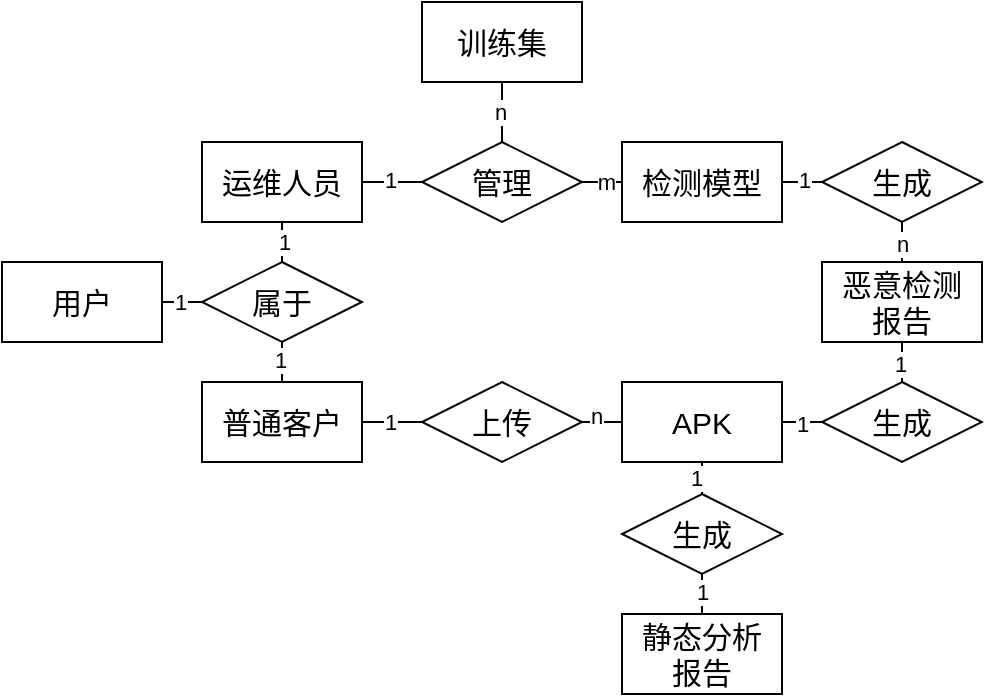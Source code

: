 <mxfile version="24.0.1" type="github">
  <diagram name="第 1 页" id="WgCBJ3CbeENlblQUNnHD">
    <mxGraphModel dx="1702" dy="478" grid="1" gridSize="10" guides="1" tooltips="1" connect="1" arrows="1" fold="1" page="1" pageScale="1" pageWidth="827" pageHeight="1169" math="0" shadow="0">
      <root>
        <mxCell id="0" />
        <mxCell id="1" parent="0" />
        <mxCell id="BGu2Se2h_cnL7VPhvoZh-4" style="edgeStyle=orthogonalEdgeStyle;rounded=0;orthogonalLoop=1;jettySize=auto;html=1;exitX=1;exitY=0.5;exitDx=0;exitDy=0;entryX=0;entryY=0.5;entryDx=0;entryDy=0;endArrow=none;endFill=0;" edge="1" parent="1" source="BGu2Se2h_cnL7VPhvoZh-1" target="BGu2Se2h_cnL7VPhvoZh-3">
          <mxGeometry relative="1" as="geometry" />
        </mxCell>
        <mxCell id="BGu2Se2h_cnL7VPhvoZh-19" value="1" style="edgeLabel;html=1;align=center;verticalAlign=middle;resizable=0;points=[];" vertex="1" connectable="0" parent="BGu2Se2h_cnL7VPhvoZh-4">
          <mxGeometry x="-0.088" relative="1" as="geometry">
            <mxPoint as="offset" />
          </mxGeometry>
        </mxCell>
        <mxCell id="BGu2Se2h_cnL7VPhvoZh-1" value="&lt;font style=&quot;font-size: 15px;&quot;&gt;普通客户&lt;/font&gt;" style="rounded=0;whiteSpace=wrap;html=1;" vertex="1" parent="1">
          <mxGeometry x="-10" y="220" width="80" height="40" as="geometry" />
        </mxCell>
        <mxCell id="BGu2Se2h_cnL7VPhvoZh-10" style="edgeStyle=orthogonalEdgeStyle;rounded=0;orthogonalLoop=1;jettySize=auto;html=1;exitX=0.5;exitY=1;exitDx=0;exitDy=0;entryX=0.5;entryY=0;entryDx=0;entryDy=0;endArrow=none;endFill=0;" edge="1" parent="1" source="BGu2Se2h_cnL7VPhvoZh-2" target="BGu2Se2h_cnL7VPhvoZh-9">
          <mxGeometry relative="1" as="geometry" />
        </mxCell>
        <mxCell id="BGu2Se2h_cnL7VPhvoZh-21" value="1" style="edgeLabel;html=1;align=center;verticalAlign=middle;resizable=0;points=[];" vertex="1" connectable="0" parent="BGu2Se2h_cnL7VPhvoZh-10">
          <mxGeometry x="-0.04" y="-3" relative="1" as="geometry">
            <mxPoint as="offset" />
          </mxGeometry>
        </mxCell>
        <mxCell id="BGu2Se2h_cnL7VPhvoZh-81" style="edgeStyle=orthogonalEdgeStyle;rounded=0;orthogonalLoop=1;jettySize=auto;html=1;exitX=1;exitY=0.5;exitDx=0;exitDy=0;entryX=0;entryY=0.5;entryDx=0;entryDy=0;endArrow=none;endFill=0;" edge="1" parent="1" source="BGu2Se2h_cnL7VPhvoZh-2" target="BGu2Se2h_cnL7VPhvoZh-80">
          <mxGeometry relative="1" as="geometry" />
        </mxCell>
        <mxCell id="BGu2Se2h_cnL7VPhvoZh-82" value="1" style="edgeLabel;html=1;align=center;verticalAlign=middle;resizable=0;points=[];" vertex="1" connectable="0" parent="BGu2Se2h_cnL7VPhvoZh-81">
          <mxGeometry x="-0.004" y="-1" relative="1" as="geometry">
            <mxPoint as="offset" />
          </mxGeometry>
        </mxCell>
        <mxCell id="BGu2Se2h_cnL7VPhvoZh-2" value="&lt;font style=&quot;font-size: 15px;&quot;&gt;APK&lt;/font&gt;" style="rounded=0;whiteSpace=wrap;html=1;" vertex="1" parent="1">
          <mxGeometry x="200" y="220" width="80" height="40" as="geometry" />
        </mxCell>
        <mxCell id="BGu2Se2h_cnL7VPhvoZh-5" style="edgeStyle=orthogonalEdgeStyle;rounded=0;orthogonalLoop=1;jettySize=auto;html=1;exitX=1;exitY=0.5;exitDx=0;exitDy=0;entryX=0;entryY=0.5;entryDx=0;entryDy=0;endArrow=none;endFill=0;" edge="1" parent="1" source="BGu2Se2h_cnL7VPhvoZh-3" target="BGu2Se2h_cnL7VPhvoZh-2">
          <mxGeometry relative="1" as="geometry" />
        </mxCell>
        <mxCell id="BGu2Se2h_cnL7VPhvoZh-20" value="n" style="edgeLabel;html=1;align=center;verticalAlign=middle;resizable=0;points=[];" vertex="1" connectable="0" parent="BGu2Se2h_cnL7VPhvoZh-5">
          <mxGeometry x="-0.288" y="3" relative="1" as="geometry">
            <mxPoint as="offset" />
          </mxGeometry>
        </mxCell>
        <mxCell id="BGu2Se2h_cnL7VPhvoZh-3" value="&lt;font style=&quot;font-size: 15px;&quot;&gt;上传&lt;/font&gt;" style="rhombus;whiteSpace=wrap;html=1;" vertex="1" parent="1">
          <mxGeometry x="100" y="220" width="80" height="40" as="geometry" />
        </mxCell>
        <mxCell id="BGu2Se2h_cnL7VPhvoZh-8" value="&lt;font style=&quot;font-size: 15px;&quot;&gt;静态分析&lt;/font&gt;&lt;div&gt;&lt;font style=&quot;font-size: 15px;&quot;&gt;报告&lt;/font&gt;&lt;/div&gt;" style="rounded=0;whiteSpace=wrap;html=1;" vertex="1" parent="1">
          <mxGeometry x="200" y="336" width="80" height="40" as="geometry" />
        </mxCell>
        <mxCell id="BGu2Se2h_cnL7VPhvoZh-11" style="edgeStyle=orthogonalEdgeStyle;rounded=0;orthogonalLoop=1;jettySize=auto;html=1;exitX=0.5;exitY=1;exitDx=0;exitDy=0;entryX=0.5;entryY=0;entryDx=0;entryDy=0;endArrow=none;endFill=0;" edge="1" parent="1" source="BGu2Se2h_cnL7VPhvoZh-9" target="BGu2Se2h_cnL7VPhvoZh-8">
          <mxGeometry relative="1" as="geometry" />
        </mxCell>
        <mxCell id="BGu2Se2h_cnL7VPhvoZh-22" value="1" style="edgeLabel;html=1;align=center;verticalAlign=middle;resizable=0;points=[];" vertex="1" connectable="0" parent="BGu2Se2h_cnL7VPhvoZh-11">
          <mxGeometry x="-0.173" relative="1" as="geometry">
            <mxPoint as="offset" />
          </mxGeometry>
        </mxCell>
        <mxCell id="BGu2Se2h_cnL7VPhvoZh-9" value="&lt;font style=&quot;font-size: 15px;&quot;&gt;生成&lt;/font&gt;" style="rhombus;whiteSpace=wrap;html=1;" vertex="1" parent="1">
          <mxGeometry x="200" y="276" width="80" height="40" as="geometry" />
        </mxCell>
        <mxCell id="BGu2Se2h_cnL7VPhvoZh-28" style="edgeStyle=orthogonalEdgeStyle;rounded=0;orthogonalLoop=1;jettySize=auto;html=1;exitX=1;exitY=0.5;exitDx=0;exitDy=0;entryX=0;entryY=0.5;entryDx=0;entryDy=0;endArrow=none;endFill=0;" edge="1" parent="1" source="BGu2Se2h_cnL7VPhvoZh-14" target="BGu2Se2h_cnL7VPhvoZh-27">
          <mxGeometry relative="1" as="geometry" />
        </mxCell>
        <mxCell id="BGu2Se2h_cnL7VPhvoZh-30" value="1" style="edgeLabel;html=1;align=center;verticalAlign=middle;resizable=0;points=[];" vertex="1" connectable="0" parent="BGu2Se2h_cnL7VPhvoZh-28">
          <mxGeometry x="-0.088" y="-1" relative="1" as="geometry">
            <mxPoint as="offset" />
          </mxGeometry>
        </mxCell>
        <mxCell id="BGu2Se2h_cnL7VPhvoZh-44" value="1" style="edgeLabel;html=1;align=center;verticalAlign=middle;resizable=0;points=[];" vertex="1" connectable="0" parent="BGu2Se2h_cnL7VPhvoZh-28">
          <mxGeometry x="-0.066" y="1" relative="1" as="geometry">
            <mxPoint as="offset" />
          </mxGeometry>
        </mxCell>
        <mxCell id="BGu2Se2h_cnL7VPhvoZh-66" style="edgeStyle=orthogonalEdgeStyle;rounded=0;orthogonalLoop=1;jettySize=auto;html=1;exitX=0.5;exitY=1;exitDx=0;exitDy=0;entryX=0.5;entryY=0;entryDx=0;entryDy=0;endArrow=none;endFill=0;" edge="1" parent="1" source="BGu2Se2h_cnL7VPhvoZh-14" target="BGu2Se2h_cnL7VPhvoZh-59">
          <mxGeometry relative="1" as="geometry" />
        </mxCell>
        <mxCell id="BGu2Se2h_cnL7VPhvoZh-68" value="1" style="edgeLabel;html=1;align=center;verticalAlign=middle;resizable=0;points=[];" vertex="1" connectable="0" parent="BGu2Se2h_cnL7VPhvoZh-66">
          <mxGeometry x="-0.073" y="1" relative="1" as="geometry">
            <mxPoint as="offset" />
          </mxGeometry>
        </mxCell>
        <mxCell id="BGu2Se2h_cnL7VPhvoZh-14" value="&lt;font style=&quot;font-size: 15px;&quot;&gt;运维人员&lt;/font&gt;" style="rounded=0;whiteSpace=wrap;html=1;" vertex="1" parent="1">
          <mxGeometry x="-10" y="100" width="80" height="40" as="geometry" />
        </mxCell>
        <mxCell id="BGu2Se2h_cnL7VPhvoZh-15" value="&lt;span style=&quot;font-size: 15px;&quot;&gt;训练集&lt;/span&gt;" style="rounded=0;whiteSpace=wrap;html=1;" vertex="1" parent="1">
          <mxGeometry x="100" y="30" width="80" height="40" as="geometry" />
        </mxCell>
        <mxCell id="BGu2Se2h_cnL7VPhvoZh-76" style="edgeStyle=orthogonalEdgeStyle;rounded=0;orthogonalLoop=1;jettySize=auto;html=1;exitX=1;exitY=0.5;exitDx=0;exitDy=0;entryX=0;entryY=0.5;entryDx=0;entryDy=0;endArrow=none;endFill=0;" edge="1" parent="1" source="BGu2Se2h_cnL7VPhvoZh-16" target="BGu2Se2h_cnL7VPhvoZh-18">
          <mxGeometry relative="1" as="geometry" />
        </mxCell>
        <mxCell id="BGu2Se2h_cnL7VPhvoZh-77" value="1" style="edgeLabel;html=1;align=center;verticalAlign=middle;resizable=0;points=[];" vertex="1" connectable="0" parent="BGu2Se2h_cnL7VPhvoZh-76">
          <mxGeometry x="0.124" y="1" relative="1" as="geometry">
            <mxPoint as="offset" />
          </mxGeometry>
        </mxCell>
        <mxCell id="BGu2Se2h_cnL7VPhvoZh-16" value="&lt;span style=&quot;font-size: 15px;&quot;&gt;检测模型&lt;/span&gt;" style="rounded=0;whiteSpace=wrap;html=1;" vertex="1" parent="1">
          <mxGeometry x="200" y="100" width="80" height="40" as="geometry" />
        </mxCell>
        <mxCell id="BGu2Se2h_cnL7VPhvoZh-78" style="edgeStyle=orthogonalEdgeStyle;rounded=0;orthogonalLoop=1;jettySize=auto;html=1;exitX=0.5;exitY=1;exitDx=0;exitDy=0;entryX=0.5;entryY=0;entryDx=0;entryDy=0;endArrow=none;endFill=0;" edge="1" parent="1" source="BGu2Se2h_cnL7VPhvoZh-18" target="BGu2Se2h_cnL7VPhvoZh-38">
          <mxGeometry relative="1" as="geometry" />
        </mxCell>
        <mxCell id="BGu2Se2h_cnL7VPhvoZh-79" value="n" style="edgeLabel;html=1;align=center;verticalAlign=middle;resizable=0;points=[];" vertex="1" connectable="0" parent="BGu2Se2h_cnL7VPhvoZh-78">
          <mxGeometry x="-0.264" relative="1" as="geometry">
            <mxPoint y="3" as="offset" />
          </mxGeometry>
        </mxCell>
        <mxCell id="BGu2Se2h_cnL7VPhvoZh-18" value="&lt;font style=&quot;font-size: 15px;&quot;&gt;生成&lt;/font&gt;" style="rhombus;whiteSpace=wrap;html=1;" vertex="1" parent="1">
          <mxGeometry x="300" y="100" width="80" height="40" as="geometry" />
        </mxCell>
        <mxCell id="BGu2Se2h_cnL7VPhvoZh-29" style="edgeStyle=orthogonalEdgeStyle;rounded=0;orthogonalLoop=1;jettySize=auto;html=1;exitX=1;exitY=0.5;exitDx=0;exitDy=0;entryX=0;entryY=0.5;entryDx=0;entryDy=0;endArrow=none;endFill=0;" edge="1" parent="1" source="BGu2Se2h_cnL7VPhvoZh-27" target="BGu2Se2h_cnL7VPhvoZh-16">
          <mxGeometry relative="1" as="geometry" />
        </mxCell>
        <mxCell id="BGu2Se2h_cnL7VPhvoZh-31" value="m" style="edgeLabel;html=1;align=center;verticalAlign=middle;resizable=0;points=[];" vertex="1" connectable="0" parent="BGu2Se2h_cnL7VPhvoZh-29">
          <mxGeometry x="0.129" relative="1" as="geometry">
            <mxPoint as="offset" />
          </mxGeometry>
        </mxCell>
        <mxCell id="BGu2Se2h_cnL7VPhvoZh-36" style="rounded=0;orthogonalLoop=1;jettySize=auto;html=1;exitX=0.5;exitY=0;exitDx=0;exitDy=0;entryX=0.5;entryY=1;entryDx=0;entryDy=0;endArrow=none;endFill=0;" edge="1" parent="1" source="BGu2Se2h_cnL7VPhvoZh-27" target="BGu2Se2h_cnL7VPhvoZh-15">
          <mxGeometry relative="1" as="geometry" />
        </mxCell>
        <mxCell id="BGu2Se2h_cnL7VPhvoZh-37" value="n" style="edgeLabel;html=1;align=center;verticalAlign=middle;resizable=0;points=[];" vertex="1" connectable="0" parent="BGu2Se2h_cnL7VPhvoZh-36">
          <mxGeometry x="-0.006" y="1" relative="1" as="geometry">
            <mxPoint as="offset" />
          </mxGeometry>
        </mxCell>
        <mxCell id="BGu2Se2h_cnL7VPhvoZh-27" value="&lt;font style=&quot;font-size: 15px;&quot;&gt;管理&lt;/font&gt;" style="rhombus;whiteSpace=wrap;html=1;" vertex="1" parent="1">
          <mxGeometry x="100" y="100" width="80" height="40" as="geometry" />
        </mxCell>
        <mxCell id="BGu2Se2h_cnL7VPhvoZh-83" style="edgeStyle=orthogonalEdgeStyle;rounded=0;orthogonalLoop=1;jettySize=auto;html=1;exitX=0.5;exitY=1;exitDx=0;exitDy=0;entryX=0.5;entryY=0;entryDx=0;entryDy=0;endArrow=none;endFill=0;" edge="1" parent="1" source="BGu2Se2h_cnL7VPhvoZh-38" target="BGu2Se2h_cnL7VPhvoZh-80">
          <mxGeometry relative="1" as="geometry" />
        </mxCell>
        <mxCell id="BGu2Se2h_cnL7VPhvoZh-84" value="1" style="edgeLabel;html=1;align=center;verticalAlign=middle;resizable=0;points=[];" vertex="1" connectable="0" parent="BGu2Se2h_cnL7VPhvoZh-83">
          <mxGeometry x="0.071" y="-1" relative="1" as="geometry">
            <mxPoint as="offset" />
          </mxGeometry>
        </mxCell>
        <mxCell id="BGu2Se2h_cnL7VPhvoZh-38" value="&lt;font style=&quot;font-size: 15px;&quot;&gt;恶意检测&lt;/font&gt;&lt;div&gt;&lt;font style=&quot;font-size: 15px;&quot;&gt;报告&lt;/font&gt;&lt;/div&gt;" style="rounded=0;whiteSpace=wrap;html=1;" vertex="1" parent="1">
          <mxGeometry x="300" y="160" width="80" height="40" as="geometry" />
        </mxCell>
        <mxCell id="BGu2Se2h_cnL7VPhvoZh-62" style="edgeStyle=orthogonalEdgeStyle;rounded=0;orthogonalLoop=1;jettySize=auto;html=1;exitX=1;exitY=0.5;exitDx=0;exitDy=0;entryX=0;entryY=0.5;entryDx=0;entryDy=0;endArrow=none;endFill=0;" edge="1" parent="1" source="BGu2Se2h_cnL7VPhvoZh-58" target="BGu2Se2h_cnL7VPhvoZh-59">
          <mxGeometry relative="1" as="geometry" />
        </mxCell>
        <mxCell id="BGu2Se2h_cnL7VPhvoZh-63" value="1" style="edgeLabel;html=1;align=center;verticalAlign=middle;resizable=0;points=[];" vertex="1" connectable="0" parent="BGu2Se2h_cnL7VPhvoZh-62">
          <mxGeometry x="-0.107" relative="1" as="geometry">
            <mxPoint as="offset" />
          </mxGeometry>
        </mxCell>
        <mxCell id="BGu2Se2h_cnL7VPhvoZh-58" value="&lt;span style=&quot;font-size: 15px;&quot;&gt;用户&lt;/span&gt;" style="rounded=0;whiteSpace=wrap;html=1;" vertex="1" parent="1">
          <mxGeometry x="-110" y="160" width="80" height="40" as="geometry" />
        </mxCell>
        <mxCell id="BGu2Se2h_cnL7VPhvoZh-67" style="edgeStyle=orthogonalEdgeStyle;rounded=0;orthogonalLoop=1;jettySize=auto;html=1;exitX=0.5;exitY=1;exitDx=0;exitDy=0;entryX=0.5;entryY=0;entryDx=0;entryDy=0;endArrow=none;endFill=0;" edge="1" parent="1" source="BGu2Se2h_cnL7VPhvoZh-59" target="BGu2Se2h_cnL7VPhvoZh-1">
          <mxGeometry relative="1" as="geometry" />
        </mxCell>
        <mxCell id="BGu2Se2h_cnL7VPhvoZh-69" value="1" style="edgeLabel;html=1;align=center;verticalAlign=middle;resizable=0;points=[];" vertex="1" connectable="0" parent="BGu2Se2h_cnL7VPhvoZh-67">
          <mxGeometry x="-0.173" y="-1" relative="1" as="geometry">
            <mxPoint as="offset" />
          </mxGeometry>
        </mxCell>
        <mxCell id="BGu2Se2h_cnL7VPhvoZh-59" value="&lt;font style=&quot;font-size: 15px;&quot;&gt;属于&lt;/font&gt;" style="rhombus;whiteSpace=wrap;html=1;" vertex="1" parent="1">
          <mxGeometry x="-10" y="160" width="80" height="40" as="geometry" />
        </mxCell>
        <mxCell id="BGu2Se2h_cnL7VPhvoZh-80" value="&lt;font style=&quot;font-size: 15px;&quot;&gt;生成&lt;/font&gt;" style="rhombus;whiteSpace=wrap;html=1;" vertex="1" parent="1">
          <mxGeometry x="300" y="220" width="80" height="40" as="geometry" />
        </mxCell>
      </root>
    </mxGraphModel>
  </diagram>
</mxfile>
